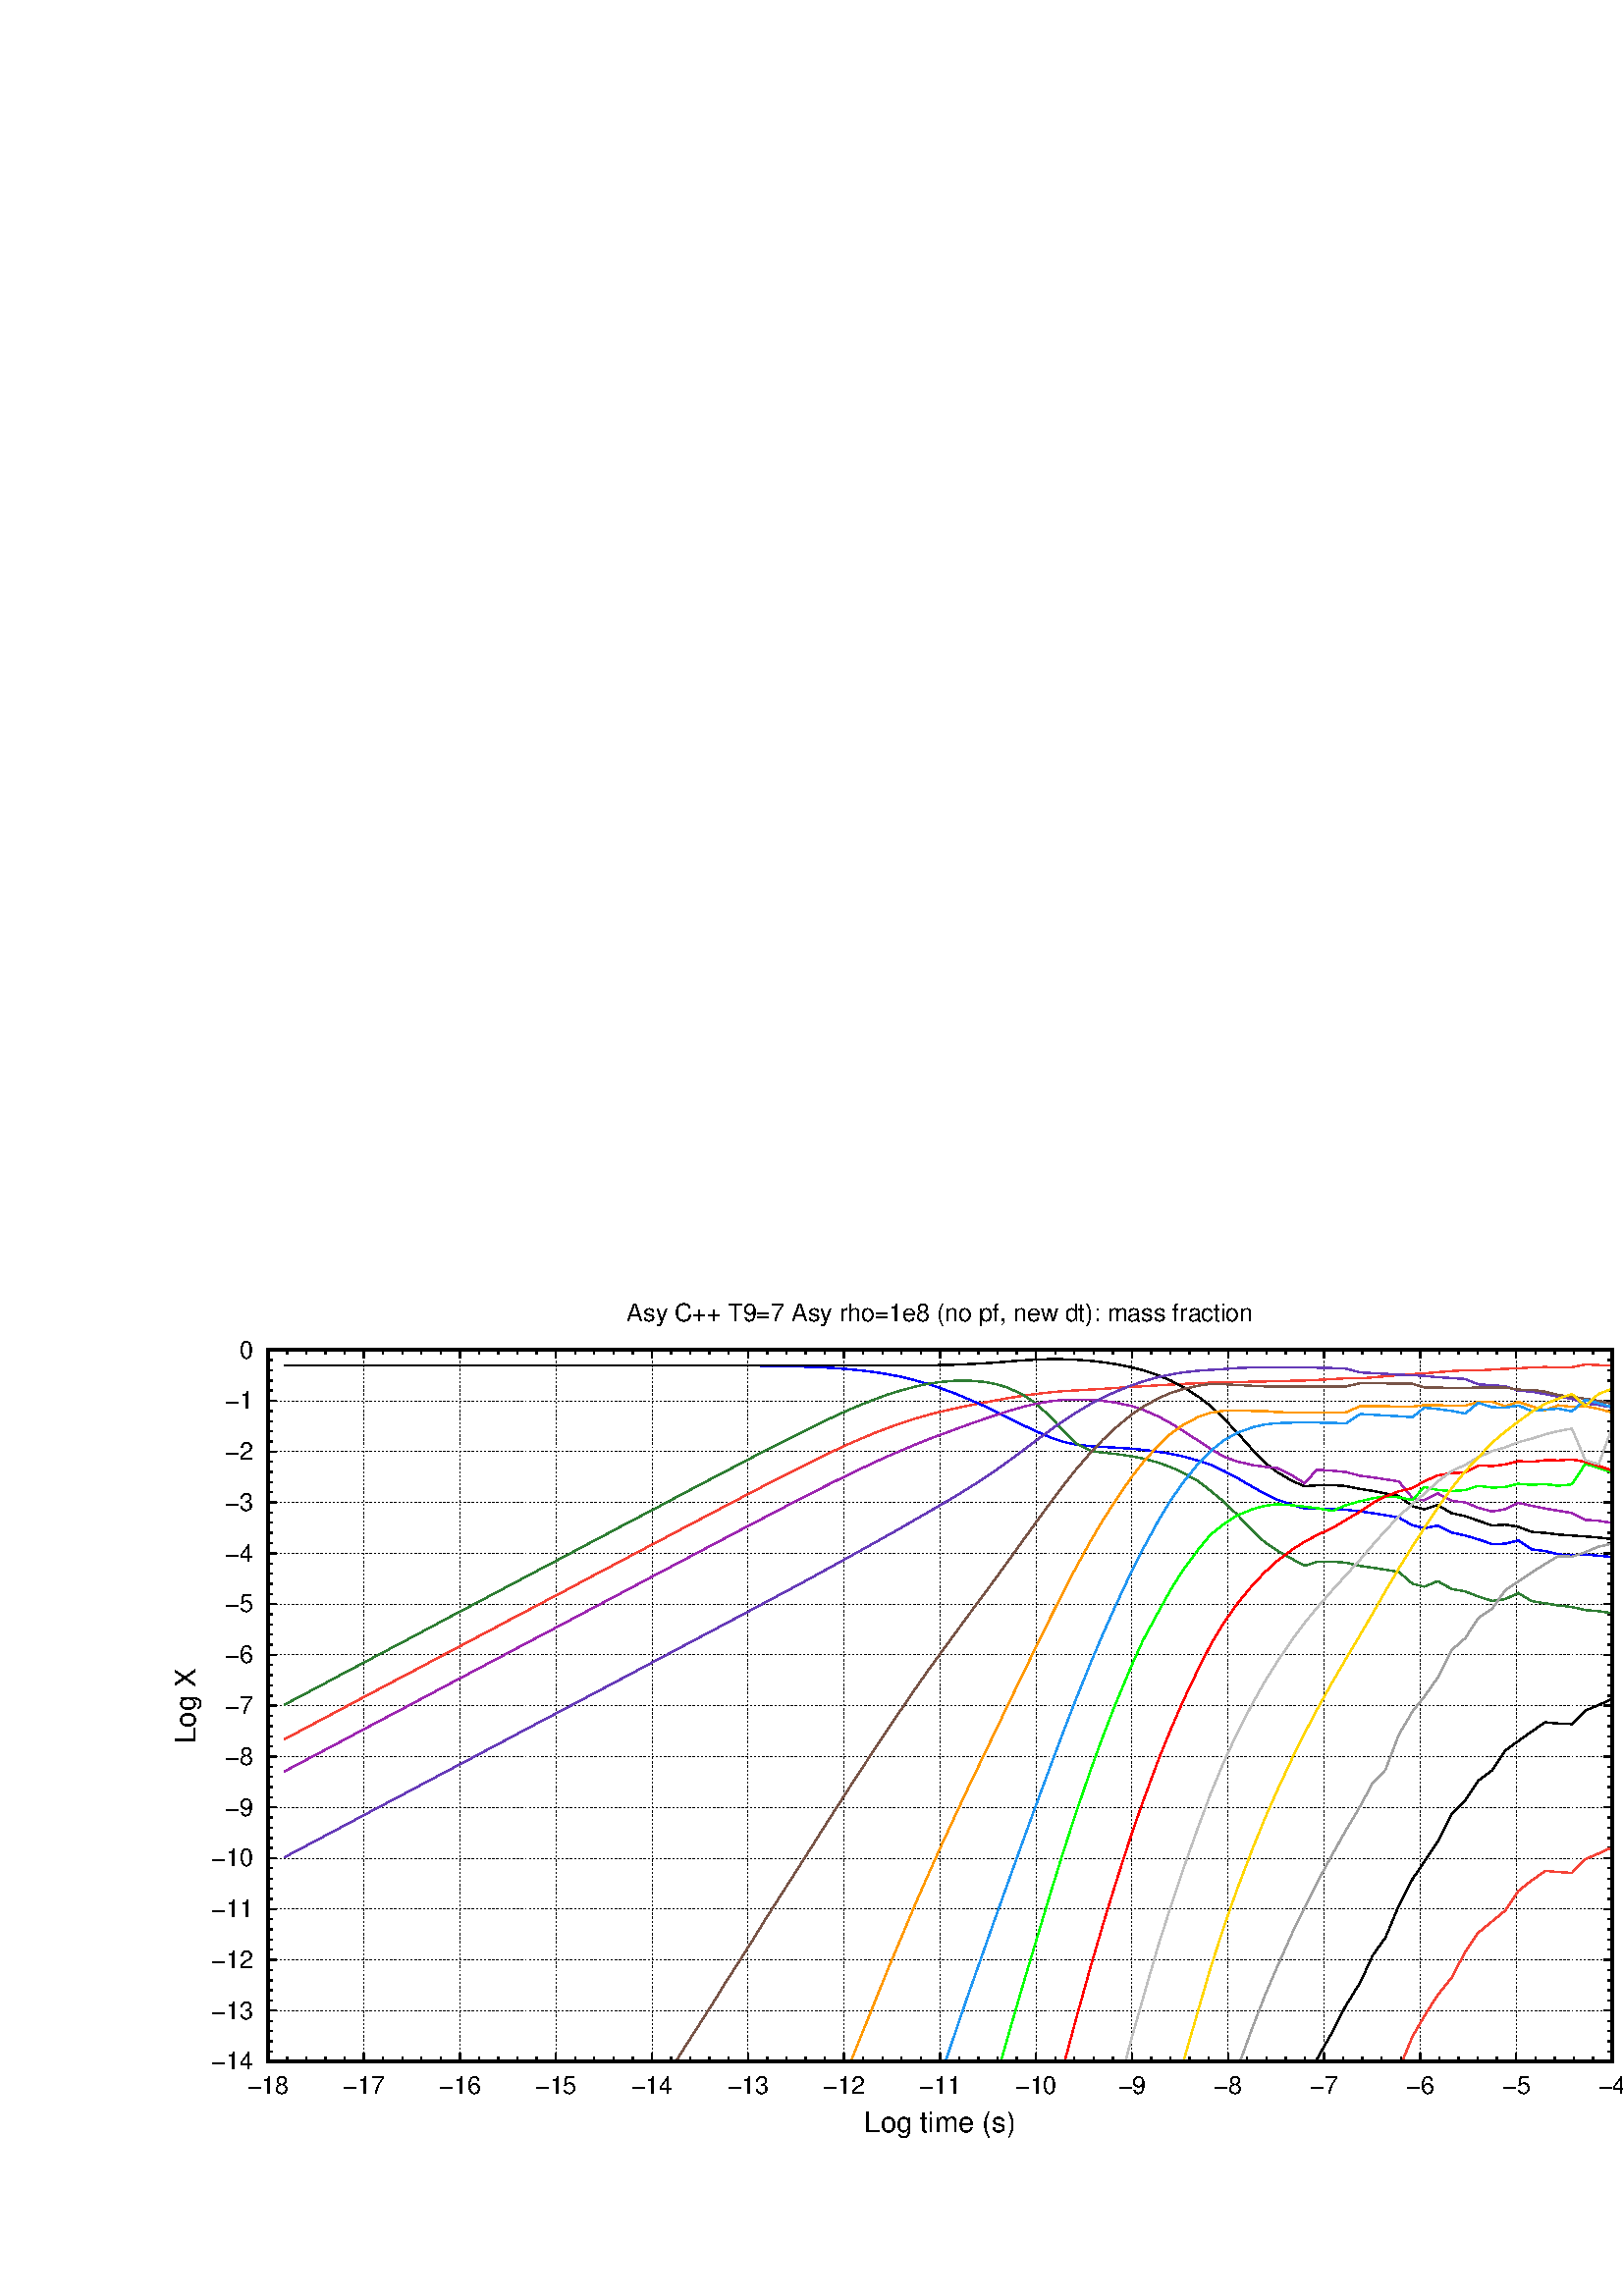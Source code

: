 %!PS-Adobe-2.0 EPSF-2.0
%%DocumentFonts: (atend)
%%BoundingBox: 50 50 662 374
%%EndComments
%%BeginProlog
/gnudict 256 dict def
gnudict begin
%
% The following true/false flags may be edited by hand if desired.
% The unit line width and grayscale image gamma correction may also be changed.
%
/Color true def
/Blacktext false def
/Solid false def
/Dashlength 1 def
/Landscape false def
/Level1 false def
/Level3 false def
/Rounded false def
/ClipToBoundingBox false def
/SuppressPDFMark false def
/TransparentPatterns false def
/gnulinewidth 10.000 def
/userlinewidth gnulinewidth def
/Gamma 1.0 def
/BackgroundColor {-1.000 -1.000 -1.000} def
%
/vshift -60 def
/dl1 {
  10.0 Dashlength userlinewidth gnulinewidth div mul mul mul
  Rounded { currentlinewidth 0.75 mul sub dup 0 le { pop 0.01 } if } if
} def
/dl2 {
  10.0 Dashlength userlinewidth gnulinewidth div mul mul mul
  Rounded { currentlinewidth 0.75 mul add } if
} def
/hpt_ 31.5 def
/vpt_ 31.5 def
/hpt hpt_ def
/vpt vpt_ def
/doclip {
  ClipToBoundingBox {
    newpath 50 50 moveto 662 50 lineto 662 374 lineto 50 374 lineto closepath
    clip
  } if
} def
%
% Gnuplot Prolog Version 5.2 (Dec 2017)
%
%/SuppressPDFMark true def
%
/M {moveto} bind def
/L {lineto} bind def
/R {rmoveto} bind def
/V {rlineto} bind def
/N {newpath moveto} bind def
/Z {closepath} bind def
/C {setrgbcolor} bind def
/f {rlineto fill} bind def
/g {setgray} bind def
/Gshow {show} def   % May be redefined later in the file to support UTF-8
/vpt2 vpt 2 mul def
/hpt2 hpt 2 mul def
/Lshow {currentpoint stroke M 0 vshift R 
	Blacktext {gsave 0 setgray textshow grestore} {textshow} ifelse} def
/Rshow {currentpoint stroke M dup stringwidth pop neg vshift R
	Blacktext {gsave 0 setgray textshow grestore} {textshow} ifelse} def
/Cshow {currentpoint stroke M dup stringwidth pop -2 div vshift R 
	Blacktext {gsave 0 setgray textshow grestore} {textshow} ifelse} def
/UP {dup vpt_ mul /vpt exch def hpt_ mul /hpt exch def
  /hpt2 hpt 2 mul def /vpt2 vpt 2 mul def} def
/DL {Color {setrgbcolor Solid {pop []} if 0 setdash}
 {pop pop pop 0 setgray Solid {pop []} if 0 setdash} ifelse} def
/BL {stroke userlinewidth 2 mul setlinewidth
	Rounded {1 setlinejoin 1 setlinecap} if} def
/AL {stroke userlinewidth 2 div setlinewidth
	Rounded {1 setlinejoin 1 setlinecap} if} def
/UL {dup gnulinewidth mul /userlinewidth exch def
	dup 1 lt {pop 1} if 10 mul /udl exch def} def
/PL {stroke userlinewidth setlinewidth
	Rounded {1 setlinejoin 1 setlinecap} if} def
3.8 setmiterlimit
% Classic Line colors (version 5.0)
/LCw {1 1 1} def
/LCb {0 0 0} def
/LCa {0 0 0} def
/LC0 {1 0 0} def
/LC1 {0 1 0} def
/LC2 {0 0 1} def
/LC3 {1 0 1} def
/LC4 {0 1 1} def
/LC5 {1 1 0} def
/LC6 {0 0 0} def
/LC7 {1 0.3 0} def
/LC8 {0.5 0.5 0.5} def
% Default dash patterns (version 5.0)
/LTB {BL [] LCb DL} def
/LTw {PL [] 1 setgray} def
/LTb {PL [] LCb DL} def
/LTa {AL [1 udl mul 2 udl mul] 0 setdash LCa setrgbcolor} def
/LT0 {PL [] LC0 DL} def
/LT1 {PL [2 dl1 3 dl2] LC1 DL} def
/LT2 {PL [1 dl1 1.5 dl2] LC2 DL} def
/LT3 {PL [6 dl1 2 dl2 1 dl1 2 dl2] LC3 DL} def
/LT4 {PL [1 dl1 2 dl2 6 dl1 2 dl2 1 dl1 2 dl2] LC4 DL} def
/LT5 {PL [4 dl1 2 dl2] LC5 DL} def
/LT6 {PL [1.5 dl1 1.5 dl2 1.5 dl1 1.5 dl2 1.5 dl1 6 dl2] LC6 DL} def
/LT7 {PL [3 dl1 3 dl2 1 dl1 3 dl2] LC7 DL} def
/LT8 {PL [2 dl1 2 dl2 2 dl1 6 dl2] LC8 DL} def
/SL {[] 0 setdash} def
/Pnt {stroke [] 0 setdash gsave 1 setlinecap M 0 0 V stroke grestore} def
/Dia {stroke [] 0 setdash 2 copy vpt add M
  hpt neg vpt neg V hpt vpt neg V
  hpt vpt V hpt neg vpt V closepath stroke
  Pnt} def
/Pls {stroke [] 0 setdash vpt sub M 0 vpt2 V
  currentpoint stroke M
  hpt neg vpt neg R hpt2 0 V stroke
 } def
/Box {stroke [] 0 setdash 2 copy exch hpt sub exch vpt add M
  0 vpt2 neg V hpt2 0 V 0 vpt2 V
  hpt2 neg 0 V closepath stroke
  Pnt} def
/Crs {stroke [] 0 setdash exch hpt sub exch vpt add M
  hpt2 vpt2 neg V currentpoint stroke M
  hpt2 neg 0 R hpt2 vpt2 V stroke} def
/TriU {stroke [] 0 setdash 2 copy vpt 1.12 mul add M
  hpt neg vpt -1.62 mul V
  hpt 2 mul 0 V
  hpt neg vpt 1.62 mul V closepath stroke
  Pnt} def
/Star {2 copy Pls Crs} def
/BoxF {stroke [] 0 setdash exch hpt sub exch vpt add M
  0 vpt2 neg V hpt2 0 V 0 vpt2 V
  hpt2 neg 0 V closepath fill} def
/TriUF {stroke [] 0 setdash vpt 1.12 mul add M
  hpt neg vpt -1.62 mul V
  hpt 2 mul 0 V
  hpt neg vpt 1.62 mul V closepath fill} def
/TriD {stroke [] 0 setdash 2 copy vpt 1.12 mul sub M
  hpt neg vpt 1.62 mul V
  hpt 2 mul 0 V
  hpt neg vpt -1.62 mul V closepath stroke
  Pnt} def
/TriDF {stroke [] 0 setdash vpt 1.12 mul sub M
  hpt neg vpt 1.62 mul V
  hpt 2 mul 0 V
  hpt neg vpt -1.62 mul V closepath fill} def
/DiaF {stroke [] 0 setdash vpt add M
  hpt neg vpt neg V hpt vpt neg V
  hpt vpt V hpt neg vpt V closepath fill} def
/Pent {stroke [] 0 setdash 2 copy gsave
  translate 0 hpt M 4 {72 rotate 0 hpt L} repeat
  closepath stroke grestore Pnt} def
/PentF {stroke [] 0 setdash gsave
  translate 0 hpt M 4 {72 rotate 0 hpt L} repeat
  closepath fill grestore} def
/Circle {stroke [] 0 setdash 2 copy
  hpt 0 360 arc stroke Pnt} def
/CircleF {stroke [] 0 setdash hpt 0 360 arc fill} def
/C0 {BL [] 0 setdash 2 copy moveto vpt 90 450 arc} bind def
/C1 {BL [] 0 setdash 2 copy moveto
	2 copy vpt 0 90 arc closepath fill
	vpt 0 360 arc closepath} bind def
/C2 {BL [] 0 setdash 2 copy moveto
	2 copy vpt 90 180 arc closepath fill
	vpt 0 360 arc closepath} bind def
/C3 {BL [] 0 setdash 2 copy moveto
	2 copy vpt 0 180 arc closepath fill
	vpt 0 360 arc closepath} bind def
/C4 {BL [] 0 setdash 2 copy moveto
	2 copy vpt 180 270 arc closepath fill
	vpt 0 360 arc closepath} bind def
/C5 {BL [] 0 setdash 2 copy moveto
	2 copy vpt 0 90 arc
	2 copy moveto
	2 copy vpt 180 270 arc closepath fill
	vpt 0 360 arc} bind def
/C6 {BL [] 0 setdash 2 copy moveto
	2 copy vpt 90 270 arc closepath fill
	vpt 0 360 arc closepath} bind def
/C7 {BL [] 0 setdash 2 copy moveto
	2 copy vpt 0 270 arc closepath fill
	vpt 0 360 arc closepath} bind def
/C8 {BL [] 0 setdash 2 copy moveto
	2 copy vpt 270 360 arc closepath fill
	vpt 0 360 arc closepath} bind def
/C9 {BL [] 0 setdash 2 copy moveto
	2 copy vpt 270 450 arc closepath fill
	vpt 0 360 arc closepath} bind def
/C10 {BL [] 0 setdash 2 copy 2 copy moveto vpt 270 360 arc closepath fill
	2 copy moveto
	2 copy vpt 90 180 arc closepath fill
	vpt 0 360 arc closepath} bind def
/C11 {BL [] 0 setdash 2 copy moveto
	2 copy vpt 0 180 arc closepath fill
	2 copy moveto
	2 copy vpt 270 360 arc closepath fill
	vpt 0 360 arc closepath} bind def
/C12 {BL [] 0 setdash 2 copy moveto
	2 copy vpt 180 360 arc closepath fill
	vpt 0 360 arc closepath} bind def
/C13 {BL [] 0 setdash 2 copy moveto
	2 copy vpt 0 90 arc closepath fill
	2 copy moveto
	2 copy vpt 180 360 arc closepath fill
	vpt 0 360 arc closepath} bind def
/C14 {BL [] 0 setdash 2 copy moveto
	2 copy vpt 90 360 arc closepath fill
	vpt 0 360 arc} bind def
/C15 {BL [] 0 setdash 2 copy vpt 0 360 arc closepath fill
	vpt 0 360 arc closepath} bind def
/Rec {newpath 4 2 roll moveto 1 index 0 rlineto 0 exch rlineto
	neg 0 rlineto closepath} bind def
/Square {dup Rec} bind def
/Bsquare {vpt sub exch vpt sub exch vpt2 Square} bind def
/S0 {BL [] 0 setdash 2 copy moveto 0 vpt rlineto BL Bsquare} bind def
/S1 {BL [] 0 setdash 2 copy vpt Square fill Bsquare} bind def
/S2 {BL [] 0 setdash 2 copy exch vpt sub exch vpt Square fill Bsquare} bind def
/S3 {BL [] 0 setdash 2 copy exch vpt sub exch vpt2 vpt Rec fill Bsquare} bind def
/S4 {BL [] 0 setdash 2 copy exch vpt sub exch vpt sub vpt Square fill Bsquare} bind def
/S5 {BL [] 0 setdash 2 copy 2 copy vpt Square fill
	exch vpt sub exch vpt sub vpt Square fill Bsquare} bind def
/S6 {BL [] 0 setdash 2 copy exch vpt sub exch vpt sub vpt vpt2 Rec fill Bsquare} bind def
/S7 {BL [] 0 setdash 2 copy exch vpt sub exch vpt sub vpt vpt2 Rec fill
	2 copy vpt Square fill Bsquare} bind def
/S8 {BL [] 0 setdash 2 copy vpt sub vpt Square fill Bsquare} bind def
/S9 {BL [] 0 setdash 2 copy vpt sub vpt vpt2 Rec fill Bsquare} bind def
/S10 {BL [] 0 setdash 2 copy vpt sub vpt Square fill 2 copy exch vpt sub exch vpt Square fill
	Bsquare} bind def
/S11 {BL [] 0 setdash 2 copy vpt sub vpt Square fill 2 copy exch vpt sub exch vpt2 vpt Rec fill
	Bsquare} bind def
/S12 {BL [] 0 setdash 2 copy exch vpt sub exch vpt sub vpt2 vpt Rec fill Bsquare} bind def
/S13 {BL [] 0 setdash 2 copy exch vpt sub exch vpt sub vpt2 vpt Rec fill
	2 copy vpt Square fill Bsquare} bind def
/S14 {BL [] 0 setdash 2 copy exch vpt sub exch vpt sub vpt2 vpt Rec fill
	2 copy exch vpt sub exch vpt Square fill Bsquare} bind def
/S15 {BL [] 0 setdash 2 copy Bsquare fill Bsquare} bind def
/D0 {gsave translate 45 rotate 0 0 S0 stroke grestore} bind def
/D1 {gsave translate 45 rotate 0 0 S1 stroke grestore} bind def
/D2 {gsave translate 45 rotate 0 0 S2 stroke grestore} bind def
/D3 {gsave translate 45 rotate 0 0 S3 stroke grestore} bind def
/D4 {gsave translate 45 rotate 0 0 S4 stroke grestore} bind def
/D5 {gsave translate 45 rotate 0 0 S5 stroke grestore} bind def
/D6 {gsave translate 45 rotate 0 0 S6 stroke grestore} bind def
/D7 {gsave translate 45 rotate 0 0 S7 stroke grestore} bind def
/D8 {gsave translate 45 rotate 0 0 S8 stroke grestore} bind def
/D9 {gsave translate 45 rotate 0 0 S9 stroke grestore} bind def
/D10 {gsave translate 45 rotate 0 0 S10 stroke grestore} bind def
/D11 {gsave translate 45 rotate 0 0 S11 stroke grestore} bind def
/D12 {gsave translate 45 rotate 0 0 S12 stroke grestore} bind def
/D13 {gsave translate 45 rotate 0 0 S13 stroke grestore} bind def
/D14 {gsave translate 45 rotate 0 0 S14 stroke grestore} bind def
/D15 {gsave translate 45 rotate 0 0 S15 stroke grestore} bind def
/DiaE {stroke [] 0 setdash vpt add M
  hpt neg vpt neg V hpt vpt neg V
  hpt vpt V hpt neg vpt V closepath stroke} def
/BoxE {stroke [] 0 setdash exch hpt sub exch vpt add M
  0 vpt2 neg V hpt2 0 V 0 vpt2 V
  hpt2 neg 0 V closepath stroke} def
/TriUE {stroke [] 0 setdash vpt 1.12 mul add M
  hpt neg vpt -1.62 mul V
  hpt 2 mul 0 V
  hpt neg vpt 1.62 mul V closepath stroke} def
/TriDE {stroke [] 0 setdash vpt 1.12 mul sub M
  hpt neg vpt 1.62 mul V
  hpt 2 mul 0 V
  hpt neg vpt -1.62 mul V closepath stroke} def
/PentE {stroke [] 0 setdash gsave
  translate 0 hpt M 4 {72 rotate 0 hpt L} repeat
  closepath stroke grestore} def
/CircE {stroke [] 0 setdash 
  hpt 0 360 arc stroke} def
/Opaque {gsave closepath 1 setgray fill grestore 0 setgray closepath} def
/DiaW {stroke [] 0 setdash vpt add M
  hpt neg vpt neg V hpt vpt neg V
  hpt vpt V hpt neg vpt V Opaque stroke} def
/BoxW {stroke [] 0 setdash exch hpt sub exch vpt add M
  0 vpt2 neg V hpt2 0 V 0 vpt2 V
  hpt2 neg 0 V Opaque stroke} def
/TriUW {stroke [] 0 setdash vpt 1.12 mul add M
  hpt neg vpt -1.62 mul V
  hpt 2 mul 0 V
  hpt neg vpt 1.62 mul V Opaque stroke} def
/TriDW {stroke [] 0 setdash vpt 1.12 mul sub M
  hpt neg vpt 1.62 mul V
  hpt 2 mul 0 V
  hpt neg vpt -1.62 mul V Opaque stroke} def
/PentW {stroke [] 0 setdash gsave
  translate 0 hpt M 4 {72 rotate 0 hpt L} repeat
  Opaque stroke grestore} def
/CircW {stroke [] 0 setdash 
  hpt 0 360 arc Opaque stroke} def
/BoxFill {gsave Rec 1 setgray fill grestore} def
/Density {
  /Fillden exch def
  currentrgbcolor
  /ColB exch def /ColG exch def /ColR exch def
  /ColR ColR Fillden mul Fillden sub 1 add def
  /ColG ColG Fillden mul Fillden sub 1 add def
  /ColB ColB Fillden mul Fillden sub 1 add def
  ColR ColG ColB setrgbcolor} def
/BoxColFill {gsave Rec PolyFill} def
/PolyFill {gsave Density fill grestore grestore} def
/h {rlineto rlineto rlineto closepath gsave fill grestore stroke} bind def
%
% PostScript Level 1 Pattern Fill routine for rectangles
% Usage: x y w h s a XX PatternFill
%	x,y = lower left corner of box to be filled
%	w,h = width and height of box
%	  a = angle in degrees between lines and x-axis
%	 XX = 0/1 for no/yes cross-hatch
%
/PatternFill {gsave /PFa [ 9 2 roll ] def
  PFa 0 get PFa 2 get 2 div add PFa 1 get PFa 3 get 2 div add translate
  PFa 2 get -2 div PFa 3 get -2 div PFa 2 get PFa 3 get Rec
  TransparentPatterns {} {gsave 1 setgray fill grestore} ifelse
  clip
  currentlinewidth 0.5 mul setlinewidth
  /PFs PFa 2 get dup mul PFa 3 get dup mul add sqrt def
  0 0 M PFa 5 get rotate PFs -2 div dup translate
  0 1 PFs PFa 4 get div 1 add floor cvi
	{PFa 4 get mul 0 M 0 PFs V} for
  0 PFa 6 get ne {
	0 1 PFs PFa 4 get div 1 add floor cvi
	{PFa 4 get mul 0 2 1 roll M PFs 0 V} for
 } if
  stroke grestore} def
%
/languagelevel where
 {pop languagelevel} {1} ifelse
dup 2 lt
	{/InterpretLevel1 true def
	 /InterpretLevel3 false def}
	{/InterpretLevel1 Level1 def
	 2 gt
	    {/InterpretLevel3 Level3 def}
	    {/InterpretLevel3 false def}
	 ifelse }
 ifelse
%
% PostScript level 2 pattern fill definitions
%
/Level2PatternFill {
/Tile8x8 {/PaintType 2 /PatternType 1 /TilingType 1 /BBox [0 0 8 8] /XStep 8 /YStep 8}
	bind def
/KeepColor {currentrgbcolor [/Pattern /DeviceRGB] setcolorspace} bind def
<< Tile8x8
 /PaintProc {0.5 setlinewidth pop 0 0 M 8 8 L 0 8 M 8 0 L stroke} 
>> matrix makepattern
/Pat1 exch def
<< Tile8x8
 /PaintProc {0.5 setlinewidth pop 0 0 M 8 8 L 0 8 M 8 0 L stroke
	0 4 M 4 8 L 8 4 L 4 0 L 0 4 L stroke}
>> matrix makepattern
/Pat2 exch def
<< Tile8x8
 /PaintProc {0.5 setlinewidth pop 0 0 M 0 8 L
	8 8 L 8 0 L 0 0 L fill}
>> matrix makepattern
/Pat3 exch def
<< Tile8x8
 /PaintProc {0.5 setlinewidth pop -4 8 M 8 -4 L
	0 12 M 12 0 L stroke}
>> matrix makepattern
/Pat4 exch def
<< Tile8x8
 /PaintProc {0.5 setlinewidth pop -4 0 M 8 12 L
	0 -4 M 12 8 L stroke}
>> matrix makepattern
/Pat5 exch def
<< Tile8x8
 /PaintProc {0.5 setlinewidth pop -2 8 M 4 -4 L
	0 12 M 8 -4 L 4 12 M 10 0 L stroke}
>> matrix makepattern
/Pat6 exch def
<< Tile8x8
 /PaintProc {0.5 setlinewidth pop -2 0 M 4 12 L
	0 -4 M 8 12 L 4 -4 M 10 8 L stroke}
>> matrix makepattern
/Pat7 exch def
<< Tile8x8
 /PaintProc {0.5 setlinewidth pop 8 -2 M -4 4 L
	12 0 M -4 8 L 12 4 M 0 10 L stroke}
>> matrix makepattern
/Pat8 exch def
<< Tile8x8
 /PaintProc {0.5 setlinewidth pop 0 -2 M 12 4 L
	-4 0 M 12 8 L -4 4 M 8 10 L stroke}
>> matrix makepattern
/Pat9 exch def
/Pattern1 {PatternBgnd KeepColor Pat1 setpattern} bind def
/Pattern2 {PatternBgnd KeepColor Pat2 setpattern} bind def
/Pattern3 {PatternBgnd KeepColor Pat3 setpattern} bind def
/Pattern4 {PatternBgnd KeepColor Landscape {Pat5} {Pat4} ifelse setpattern} bind def
/Pattern5 {PatternBgnd KeepColor Landscape {Pat4} {Pat5} ifelse setpattern} bind def
/Pattern6 {PatternBgnd KeepColor Landscape {Pat9} {Pat6} ifelse setpattern} bind def
/Pattern7 {PatternBgnd KeepColor Landscape {Pat8} {Pat7} ifelse setpattern} bind def
} def
%
%
%End of PostScript Level 2 code
%
/PatternBgnd {
  TransparentPatterns {} {gsave 1 setgray fill grestore} ifelse
} def
%
% Substitute for Level 2 pattern fill codes with
% grayscale if Level 2 support is not selected.
%
/Level1PatternFill {
/Pattern1 {0.250 Density} bind def
/Pattern2 {0.500 Density} bind def
/Pattern3 {0.750 Density} bind def
/Pattern4 {0.125 Density} bind def
/Pattern5 {0.375 Density} bind def
/Pattern6 {0.625 Density} bind def
/Pattern7 {0.875 Density} bind def
} def
%
% Now test for support of Level 2 code
%
Level1 {Level1PatternFill} {Level2PatternFill} ifelse
%
/Symbol-Oblique /Symbol findfont [1 0 .167 1 0 0] makefont
dup length dict begin {1 index /FID eq {pop pop} {def} ifelse} forall
currentdict end definefont pop
%
%
% Base ISO8859-1 character encoding plus support macros for UTF-8 encoding
% via the glyphshow operator
%
/reencodeISO {
dup dup findfont dup length dict begin
{ 1 index /FID ne { def }{ pop pop } ifelse } forall
currentdict /CharStrings known {
	CharStrings /Idieresis known {
		/Encoding ISOLatin1Encoding def } if
} if
currentdict end definefont
} def
/ISOLatin1Encoding [
/.notdef/.notdef/.notdef/.notdef/.notdef/.notdef/.notdef/.notdef
/.notdef/.notdef/.notdef/.notdef/.notdef/.notdef/.notdef/.notdef
/.notdef/.notdef/.notdef/.notdef/.notdef/.notdef/.notdef/.notdef
/.notdef/.notdef/.notdef/.notdef/.notdef/.notdef/.notdef/.notdef
/space/exclam/quotedbl/numbersign/dollar/percent/ampersand/quoteright
/parenleft/parenright/asterisk/plus/comma/minus/period/slash
/zero/one/two/three/four/five/six/seven/eight/nine/colon/semicolon
/less/equal/greater/question/at/A/B/C/D/E/F/G/H/I/J/K/L/M/N
/O/P/Q/R/S/T/U/V/W/X/Y/Z/bracketleft/backslash/bracketright
/asciicircum/underscore/quoteleft/a/b/c/d/e/f/g/h/i/j/k/l/m
/n/o/p/q/r/s/t/u/v/w/x/y/z/braceleft/bar/braceright/asciitilde
/.notdef/.notdef/.notdef/.notdef/.notdef/.notdef/.notdef/.notdef
/.notdef/.notdef/.notdef/.notdef/.notdef/.notdef/.notdef/.notdef
/.notdef/dotlessi/grave/acute/circumflex/tilde/macron/breve
/dotaccent/dieresis/.notdef/ring/cedilla/.notdef/hungarumlaut
/ogonek/caron/space/exclamdown/cent/sterling/currency/yen/brokenbar
/section/dieresis/copyright/ordfeminine/guillemotleft/logicalnot
/hyphen/registered/macron/degree/plusminus/twosuperior/threesuperior
/acute/mu/paragraph/periodcentered/cedilla/onesuperior/ordmasculine
/guillemotright/onequarter/onehalf/threequarters/questiondown
/Agrave/Aacute/Acircumflex/Atilde/Adieresis/Aring/AE/Ccedilla
/Egrave/Eacute/Ecircumflex/Edieresis/Igrave/Iacute/Icircumflex
/Idieresis/Eth/Ntilde/Ograve/Oacute/Ocircumflex/Otilde/Odieresis
/multiply/Oslash/Ugrave/Uacute/Ucircumflex/Udieresis/Yacute
/Thorn/germandbls/agrave/aacute/acircumflex/atilde/adieresis
/aring/ae/ccedilla/egrave/eacute/ecircumflex/edieresis/igrave
/iacute/icircumflex/idieresis/eth/ntilde/ograve/oacute/ocircumflex
/otilde/odieresis/divide/oslash/ugrave/uacute/ucircumflex/udieresis
/yacute/thorn/ydieresis
] def

/Gshow { dup type /stringtype eq { show } { glyphshow } ifelse } def

/Gsall { {Gshow} forall } def
/Gwidth {
	dup currentpoint pop exch
	gsave 6 array currentmatrix nulldevice setmatrix Gsall currentpoint pop grestore sub
	} def
/GLshow {currentpoint stroke M 0 vshift R 
	Blacktext {gsave 0 setgray Gsall grestore} {Gsall} ifelse} def
/GRshow {currentpoint stroke M dup Gwidth vshift R
	Blacktext {gsave 0 setgray Gsall grestore} {Gsall} ifelse} def
/GCshow {currentpoint stroke M dup Gwidth 2 div vshift R 
	Blacktext {gsave 0 setgray Gsall grestore} {Gsall} ifelse} def
/Metrics {ExtendTextBox Gswidth} def
/Lwidth {currentpoint stroke M 0 vshift R Metrics} def
/Rwidth {currentpoint stroke M dup stringwidth pop neg vshift R Metrics} def
/Cwidth {currentpoint stroke M dup stringwidth pop -2 div vshift R Metrics} def
/GLwidth {currentpoint stroke M 0 vshift R {ExtendTextBox} forall} def
/GRwidth {currentpoint stroke M dup Gwidth vshift R {ExtendTextBox} forall} def
/GCwidth {currentpoint stroke M dup Gwidth 2 div vshift R {ExtendTextBox} forall} def
/GLwidth2 {0 Gwidth AddGlyphWidth} def
/GRwidth2 {Gwidth -1 mul 0 AddGlyphWidth} def
/GCwidth2 {Gwidth 2 div dup -1 mul AddGlyphWidth} def
/AddGlyphWidth { dup TBx2 gt {userdict /TBx2 3 -1 roll put} {pop} ifelse
                 dup TBx1 lt {userdict /TBx1 3 -1 roll put} {pop} ifelse } def
/MFshow {
   { dup 5 get 3 ge
     { 5 get 3 eq {gsave} {grestore} ifelse }
     {dup dup 0 get findfont exch 1 get scalefont setfont
     [ currentpoint ] exch dup 2 get 0 exch R dup 5 get 2 ne {dup dup 6
     get exch 4 get {textshow} {Metrics pop 0 R} ifelse }if dup 5 get 0 eq
     {dup 3 get {2 get neg 0 exch R pop} {pop aload pop M} ifelse} {dup 5
     get 1 eq {dup 2 get exch dup 3 get exch 6 get Gswidth pop -2 div
     dup 0 R} {dup 6 get Gswidth pop -2 div 0 R 6 get
     textshow 2 index {aload pop M neg 3 -1 roll neg R pop pop} {pop pop pop
     pop aload pop M} ifelse }ifelse }ifelse }
     ifelse }
   forall} def
/Gswidth {dup type /stringtype eq {stringwidth} {pop (n) stringwidth} ifelse} def
/MFwidth {0 exch { dup 5 get 3 ge { 5 get 3 eq { 0 } { pop } ifelse }
 {dup 3 get{dup dup 0 get findfont exch 1 get scalefont setfont
     6 get Gswidth pop add} {pop} ifelse} ifelse} forall} def
/MLshow { currentpoint stroke M
  0 exch R
  Blacktext {gsave 0 setgray MFshow grestore} {MFshow} ifelse } bind def
/MRshow { currentpoint stroke M
  exch dup MFwidth neg 3 -1 roll R
  Blacktext {gsave 0 setgray MFshow grestore} {MFshow} ifelse } bind def
/MCshow { currentpoint stroke M
  exch dup MFwidth -2 div 3 -1 roll R
  Blacktext {gsave 0 setgray MFshow grestore} {MFshow} ifelse } bind def
/XYsave    { [( ) 1 2 true false 3 ()] } bind def
/XYrestore { [( ) 1 2 true false 4 ()] } bind def
/Arial reencodeISO def
Level1 SuppressPDFMark or 
{} {
/SDict 10 dict def
systemdict /pdfmark known not {
  userdict /pdfmark systemdict /cleartomark get put
} if
SDict begin [
  /Title (gnuplot_X.eps)
  /Subject (gnuplot plot)
  /Creator (gnuplot 5.2 patchlevel 8)
%  /Producer (gnuplot)
%  /Keywords ()
  /CreationDate (Fri May 27 10:48:47 2022)
  /DOCINFO pdfmark
end
} ifelse
%
% Support for boxed text - Ethan A Merritt Sep 2016
%
/InitTextBox { userdict /TBy2 3 -1 roll put userdict /TBx2 3 -1 roll put
           userdict /TBy1 3 -1 roll put userdict /TBx1 3 -1 roll put
	   /Boxing true def } def
/ExtendTextBox { dup type /stringtype eq
    { Boxing { gsave dup false charpath pathbbox
      dup TBy2 gt {userdict /TBy2 3 -1 roll put} {pop} ifelse
      dup TBx2 gt {userdict /TBx2 3 -1 roll put} {pop} ifelse
      dup TBy1 lt {userdict /TBy1 3 -1 roll put} {pop} ifelse
      dup TBx1 lt {userdict /TBx1 3 -1 roll put} {pop} ifelse
      grestore } if }
    {} ifelse} def
/PopTextBox { newpath TBx1 TBxmargin sub TBy1 TBymargin sub M
               TBx1 TBxmargin sub TBy2 TBymargin add L
	       TBx2 TBxmargin add TBy2 TBymargin add L
	       TBx2 TBxmargin add TBy1 TBymargin sub L closepath } def
/DrawTextBox { PopTextBox stroke /Boxing false def} def
/FillTextBox { gsave PopTextBox fill grestore /Boxing false def} def
0 0 0 0 InitTextBox
/TBxmargin 20 def
/TBymargin 20 def
/Boxing false def
/textshow { ExtendTextBox Gshow } def
%
end
%%EndProlog
%%Page: 1 1
gnudict begin
gsave
doclip
50 50 translate
0.050 0.050 scale
0 setgray
newpath
(Arial) findfont 180 scalefont setfont
BackgroundColor 0 lt 3 1 roll 0 lt exch 0 lt or or not {BackgroundColor C 1.000 0 0 12240.00 6480.00 BoxColFill} if
1.000 UL
LTb
LCb setrgbcolor
0.500 UL
LTa
LCa setrgbcolor
964 720 M
9858 0 V
stroke
1.000 UL
LTb
LCb setrgbcolor
964 720 M
63 0 V
9795 0 R
-63 0 V
stroke
0.00 0.00 0.00 C
856 720 M
[ [(Arial) 180.0 0.0 true true 0 (-14)]
] -60.0 MRshow
/Arial findfont 180 scalefont setfont
/vshift -60 def
1.000 UL
LTb
LCb setrgbcolor
964 795 M
31 0 V
9827 0 R
-31 0 V
964 869 M
31 0 V
9827 0 R
-31 0 V
964 944 M
31 0 V
9827 0 R
-31 0 V
964 1018 M
31 0 V
9827 0 R
-31 0 V
stroke
0.500 UL
LTa
LCa setrgbcolor
964 1093 M
9858 0 V
stroke
1.000 UL
LTb
LCb setrgbcolor
964 1093 M
63 0 V
9795 0 R
-63 0 V
stroke
0.00 0.00 0.00 C
856 1093 M
[ [(Arial) 180.0 0.0 true true 0 (-13)]
] -60.0 MRshow
/Arial findfont 180 scalefont setfont
1.000 UL
LTb
LCb setrgbcolor
964 1167 M
31 0 V
9827 0 R
-31 0 V
964 1242 M
31 0 V
9827 0 R
-31 0 V
964 1316 M
31 0 V
9827 0 R
-31 0 V
964 1391 M
31 0 V
9827 0 R
-31 0 V
stroke
0.500 UL
LTa
LCa setrgbcolor
964 1466 M
9858 0 V
stroke
1.000 UL
LTb
LCb setrgbcolor
964 1466 M
63 0 V
9795 0 R
-63 0 V
stroke
0.00 0.00 0.00 C
856 1466 M
[ [(Arial) 180.0 0.0 true true 0 (-12)]
] -60.0 MRshow
/Arial findfont 180 scalefont setfont
1.000 UL
LTb
LCb setrgbcolor
964 1540 M
31 0 V
9827 0 R
-31 0 V
964 1615 M
31 0 V
9827 0 R
-31 0 V
964 1689 M
31 0 V
9827 0 R
-31 0 V
964 1764 M
31 0 V
9827 0 R
-31 0 V
stroke
0.500 UL
LTa
LCa setrgbcolor
964 1838 M
9858 0 V
stroke
1.000 UL
LTb
LCb setrgbcolor
964 1838 M
63 0 V
9795 0 R
-63 0 V
stroke
0.00 0.00 0.00 C
856 1838 M
[ [(Arial) 180.0 0.0 true true 0 (-11)]
] -60.0 MRshow
/Arial findfont 180 scalefont setfont
1.000 UL
LTb
LCb setrgbcolor
964 1913 M
31 0 V
9827 0 R
-31 0 V
964 1987 M
31 0 V
9827 0 R
-31 0 V
964 2062 M
31 0 V
9827 0 R
-31 0 V
964 2137 M
31 0 V
9827 0 R
-31 0 V
stroke
0.500 UL
LTa
LCa setrgbcolor
964 2211 M
9858 0 V
stroke
1.000 UL
LTb
LCb setrgbcolor
964 2211 M
63 0 V
9795 0 R
-63 0 V
stroke
0.00 0.00 0.00 C
856 2211 M
[ [(Arial) 180.0 0.0 true true 0 (-10)]
] -60.0 MRshow
/Arial findfont 180 scalefont setfont
1.000 UL
LTb
LCb setrgbcolor
964 2286 M
31 0 V
9827 0 R
-31 0 V
964 2360 M
31 0 V
9827 0 R
-31 0 V
964 2435 M
31 0 V
9827 0 R
-31 0 V
964 2509 M
31 0 V
9827 0 R
-31 0 V
stroke
0.500 UL
LTa
LCa setrgbcolor
964 2584 M
9858 0 V
stroke
1.000 UL
LTb
LCb setrgbcolor
964 2584 M
63 0 V
9795 0 R
-63 0 V
stroke
0.00 0.00 0.00 C
856 2584 M
[ [(Arial) 180.0 0.0 true true 0 (-9)]
] -60.0 MRshow
/Arial findfont 180 scalefont setfont
1.000 UL
LTb
LCb setrgbcolor
964 2658 M
31 0 V
9827 0 R
-31 0 V
964 2733 M
31 0 V
9827 0 R
-31 0 V
964 2808 M
31 0 V
9827 0 R
-31 0 V
964 2882 M
31 0 V
9827 0 R
-31 0 V
stroke
0.500 UL
LTa
LCa setrgbcolor
964 2957 M
9858 0 V
stroke
1.000 UL
LTb
LCb setrgbcolor
964 2957 M
63 0 V
9795 0 R
-63 0 V
stroke
0.00 0.00 0.00 C
856 2957 M
[ [(Arial) 180.0 0.0 true true 0 (-8)]
] -60.0 MRshow
/Arial findfont 180 scalefont setfont
1.000 UL
LTb
LCb setrgbcolor
964 3031 M
31 0 V
9827 0 R
-31 0 V
964 3106 M
31 0 V
9827 0 R
-31 0 V
964 3180 M
31 0 V
9827 0 R
-31 0 V
964 3255 M
31 0 V
9827 0 R
-31 0 V
stroke
0.500 UL
LTa
LCa setrgbcolor
964 3330 M
9858 0 V
stroke
1.000 UL
LTb
LCb setrgbcolor
964 3330 M
63 0 V
9795 0 R
-63 0 V
stroke
0.00 0.00 0.00 C
856 3330 M
[ [(Arial) 180.0 0.0 true true 0 (-7)]
] -60.0 MRshow
/Arial findfont 180 scalefont setfont
1.000 UL
LTb
LCb setrgbcolor
964 3404 M
31 0 V
9827 0 R
-31 0 V
964 3479 M
31 0 V
9827 0 R
-31 0 V
964 3553 M
31 0 V
9827 0 R
-31 0 V
964 3628 M
31 0 V
9827 0 R
-31 0 V
stroke
0.500 UL
LTa
LCa setrgbcolor
964 3702 M
9858 0 V
stroke
1.000 UL
LTb
LCb setrgbcolor
964 3702 M
63 0 V
9795 0 R
-63 0 V
stroke
0.00 0.00 0.00 C
856 3702 M
[ [(Arial) 180.0 0.0 true true 0 (-6)]
] -60.0 MRshow
/Arial findfont 180 scalefont setfont
1.000 UL
LTb
LCb setrgbcolor
964 3777 M
31 0 V
9827 0 R
-31 0 V
964 3851 M
31 0 V
9827 0 R
-31 0 V
964 3926 M
31 0 V
9827 0 R
-31 0 V
964 4001 M
31 0 V
9827 0 R
-31 0 V
stroke
0.500 UL
LTa
LCa setrgbcolor
964 4075 M
9858 0 V
stroke
1.000 UL
LTb
LCb setrgbcolor
964 4075 M
63 0 V
9795 0 R
-63 0 V
stroke
0.00 0.00 0.00 C
856 4075 M
[ [(Arial) 180.0 0.0 true true 0 (-5)]
] -60.0 MRshow
/Arial findfont 180 scalefont setfont
1.000 UL
LTb
LCb setrgbcolor
964 4150 M
31 0 V
9827 0 R
-31 0 V
964 4224 M
31 0 V
9827 0 R
-31 0 V
964 4299 M
31 0 V
9827 0 R
-31 0 V
964 4373 M
31 0 V
9827 0 R
-31 0 V
stroke
0.500 UL
LTa
LCa setrgbcolor
964 4448 M
9858 0 V
stroke
1.000 UL
LTb
LCb setrgbcolor
964 4448 M
63 0 V
9795 0 R
-63 0 V
stroke
0.00 0.00 0.00 C
856 4448 M
[ [(Arial) 180.0 0.0 true true 0 (-4)]
] -60.0 MRshow
/Arial findfont 180 scalefont setfont
1.000 UL
LTb
LCb setrgbcolor
964 4522 M
31 0 V
9827 0 R
-31 0 V
964 4597 M
31 0 V
9827 0 R
-31 0 V
964 4672 M
31 0 V
9827 0 R
-31 0 V
964 4746 M
31 0 V
9827 0 R
-31 0 V
stroke
0.500 UL
LTa
LCa setrgbcolor
964 4821 M
9858 0 V
stroke
1.000 UL
LTb
LCb setrgbcolor
964 4821 M
63 0 V
9795 0 R
-63 0 V
stroke
0.00 0.00 0.00 C
856 4821 M
[ [(Arial) 180.0 0.0 true true 0 (-3)]
] -60.0 MRshow
/Arial findfont 180 scalefont setfont
1.000 UL
LTb
LCb setrgbcolor
964 4895 M
31 0 V
9827 0 R
-31 0 V
964 4970 M
31 0 V
9827 0 R
-31 0 V
964 5044 M
31 0 V
9827 0 R
-31 0 V
964 5119 M
31 0 V
9827 0 R
-31 0 V
stroke
0.500 UL
LTa
LCa setrgbcolor
964 5193 M
9858 0 V
stroke
1.000 UL
LTb
LCb setrgbcolor
964 5193 M
63 0 V
9795 0 R
-63 0 V
stroke
0.00 0.00 0.00 C
856 5193 M
[ [(Arial) 180.0 0.0 true true 0 (-2)]
] -60.0 MRshow
/Arial findfont 180 scalefont setfont
1.000 UL
LTb
LCb setrgbcolor
964 5268 M
31 0 V
9827 0 R
-31 0 V
964 5343 M
31 0 V
9827 0 R
-31 0 V
964 5417 M
31 0 V
9827 0 R
-31 0 V
964 5492 M
31 0 V
9827 0 R
-31 0 V
stroke
0.500 UL
LTa
LCa setrgbcolor
964 5566 M
9858 0 V
stroke
1.000 UL
LTb
LCb setrgbcolor
964 5566 M
63 0 V
9795 0 R
-63 0 V
stroke
0.00 0.00 0.00 C
856 5566 M
[ [(Arial) 180.0 0.0 true true 0 (-1)]
] -60.0 MRshow
/Arial findfont 180 scalefont setfont
1.000 UL
LTb
LCb setrgbcolor
964 5641 M
31 0 V
9827 0 R
-31 0 V
964 5715 M
31 0 V
9827 0 R
-31 0 V
964 5790 M
31 0 V
9827 0 R
-31 0 V
964 5864 M
31 0 V
9827 0 R
-31 0 V
stroke
0.500 UL
LTa
LCa setrgbcolor
964 5939 M
9858 0 V
stroke
1.000 UL
LTb
LCb setrgbcolor
964 5939 M
63 0 V
9795 0 R
-63 0 V
stroke
0.00 0.00 0.00 C
856 5939 M
[ [(Arial) 180.0 0.0 true true 0 ( 0)]
] -60.0 MRshow
/Arial findfont 180 scalefont setfont
1.000 UL
LTb
LCb setrgbcolor
0.500 UL
LTa
LCa setrgbcolor
964 720 M
0 5219 V
stroke
1.000 UL
LTb
LCb setrgbcolor
964 720 M
0 63 V
0 5156 R
0 -63 V
stroke
0.00 0.00 0.00 C
964 540 M
[ [(Arial) 180.0 0.0 true true 0 (-18)]
] -60.0 MCshow
/Arial findfont 180 scalefont setfont
1.000 UL
LTb
LCb setrgbcolor
1105 720 M
0 31 V
0 5188 R
0 -31 V
1246 720 M
0 31 V
0 5188 R
0 -31 V
1386 720 M
0 31 V
0 5188 R
0 -31 V
1527 720 M
0 31 V
0 5188 R
0 -31 V
stroke
0.500 UL
LTa
LCa setrgbcolor
1668 720 M
0 5219 V
stroke
1.000 UL
LTb
LCb setrgbcolor
1668 720 M
0 63 V
0 5156 R
0 -63 V
stroke
0.00 0.00 0.00 C
1668 540 M
[ [(Arial) 180.0 0.0 true true 0 (-17)]
] -60.0 MCshow
/Arial findfont 180 scalefont setfont
1.000 UL
LTb
LCb setrgbcolor
1809 720 M
0 31 V
0 5188 R
0 -31 V
1950 720 M
0 31 V
0 5188 R
0 -31 V
2091 720 M
0 31 V
0 5188 R
0 -31 V
2231 720 M
0 31 V
0 5188 R
0 -31 V
stroke
0.500 UL
LTa
LCa setrgbcolor
2372 720 M
0 5219 V
stroke
1.000 UL
LTb
LCb setrgbcolor
2372 720 M
0 63 V
0 5156 R
0 -63 V
stroke
0.00 0.00 0.00 C
2372 540 M
[ [(Arial) 180.0 0.0 true true 0 (-16)]
] -60.0 MCshow
/Arial findfont 180 scalefont setfont
1.000 UL
LTb
LCb setrgbcolor
2513 720 M
0 31 V
0 5188 R
0 -31 V
2654 720 M
0 31 V
0 5188 R
0 -31 V
2795 720 M
0 31 V
0 5188 R
0 -31 V
2936 720 M
0 31 V
0 5188 R
0 -31 V
stroke
0.500 UL
LTa
LCa setrgbcolor
3076 720 M
0 5219 V
stroke
1.000 UL
LTb
LCb setrgbcolor
3076 720 M
0 63 V
0 5156 R
0 -63 V
stroke
0.00 0.00 0.00 C
3076 540 M
[ [(Arial) 180.0 0.0 true true 0 (-15)]
] -60.0 MCshow
/Arial findfont 180 scalefont setfont
1.000 UL
LTb
LCb setrgbcolor
3217 720 M
0 31 V
0 5188 R
0 -31 V
3358 720 M
0 31 V
0 5188 R
0 -31 V
3499 720 M
0 31 V
0 5188 R
0 -31 V
3640 720 M
0 31 V
0 5188 R
0 -31 V
stroke
0.500 UL
LTa
LCa setrgbcolor
3781 720 M
0 5219 V
stroke
1.000 UL
LTb
LCb setrgbcolor
3781 720 M
0 63 V
0 5156 R
0 -63 V
stroke
0.00 0.00 0.00 C
3781 540 M
[ [(Arial) 180.0 0.0 true true 0 (-14)]
] -60.0 MCshow
/Arial findfont 180 scalefont setfont
1.000 UL
LTb
LCb setrgbcolor
3921 720 M
0 31 V
0 5188 R
0 -31 V
4062 720 M
0 31 V
0 5188 R
0 -31 V
4203 720 M
0 31 V
0 5188 R
0 -31 V
4344 720 M
0 31 V
0 5188 R
0 -31 V
stroke
0.500 UL
LTa
LCa setrgbcolor
4485 720 M
0 5219 V
stroke
1.000 UL
LTb
LCb setrgbcolor
4485 720 M
0 63 V
0 5156 R
0 -63 V
stroke
0.00 0.00 0.00 C
4485 540 M
[ [(Arial) 180.0 0.0 true true 0 (-13)]
] -60.0 MCshow
/Arial findfont 180 scalefont setfont
1.000 UL
LTb
LCb setrgbcolor
4626 720 M
0 31 V
0 5188 R
0 -31 V
4766 720 M
0 31 V
0 5188 R
0 -31 V
4907 720 M
0 31 V
0 5188 R
0 -31 V
5048 720 M
0 31 V
0 5188 R
0 -31 V
stroke
0.500 UL
LTa
LCa setrgbcolor
5189 720 M
0 5219 V
stroke
1.000 UL
LTb
LCb setrgbcolor
5189 720 M
0 63 V
0 5156 R
0 -63 V
stroke
0.00 0.00 0.00 C
5189 540 M
[ [(Arial) 180.0 0.0 true true 0 (-12)]
] -60.0 MCshow
/Arial findfont 180 scalefont setfont
1.000 UL
LTb
LCb setrgbcolor
5330 720 M
0 31 V
0 5188 R
0 -31 V
5471 720 M
0 31 V
0 5188 R
0 -31 V
5611 720 M
0 31 V
0 5188 R
0 -31 V
5752 720 M
0 31 V
0 5188 R
0 -31 V
stroke
0.500 UL
LTa
LCa setrgbcolor
5893 720 M
0 5219 V
stroke
1.000 UL
LTb
LCb setrgbcolor
5893 720 M
0 63 V
0 5156 R
0 -63 V
stroke
0.00 0.00 0.00 C
5893 540 M
[ [(Arial) 180.0 0.0 true true 0 (-11)]
] -60.0 MCshow
/Arial findfont 180 scalefont setfont
1.000 UL
LTb
LCb setrgbcolor
6034 720 M
0 31 V
0 5188 R
0 -31 V
6175 720 M
0 31 V
0 5188 R
0 -31 V
6315 720 M
0 31 V
0 5188 R
0 -31 V
6456 720 M
0 31 V
0 5188 R
0 -31 V
stroke
0.500 UL
LTa
LCa setrgbcolor
6597 720 M
0 5219 V
stroke
1.000 UL
LTb
LCb setrgbcolor
6597 720 M
0 63 V
0 5156 R
0 -63 V
stroke
0.00 0.00 0.00 C
6597 540 M
[ [(Arial) 180.0 0.0 true true 0 (-10)]
] -60.0 MCshow
/Arial findfont 180 scalefont setfont
1.000 UL
LTb
LCb setrgbcolor
6738 720 M
0 31 V
0 5188 R
0 -31 V
6879 720 M
0 31 V
0 5188 R
0 -31 V
7020 720 M
0 31 V
0 5188 R
0 -31 V
7160 720 M
0 31 V
0 5188 R
0 -31 V
stroke
0.500 UL
LTa
LCa setrgbcolor
7301 720 M
0 5219 V
stroke
1.000 UL
LTb
LCb setrgbcolor
7301 720 M
0 63 V
0 5156 R
0 -63 V
stroke
0.00 0.00 0.00 C
7301 540 M
[ [(Arial) 180.0 0.0 true true 0 (-9)]
] -60.0 MCshow
/Arial findfont 180 scalefont setfont
1.000 UL
LTb
LCb setrgbcolor
7442 720 M
0 31 V
0 5188 R
0 -31 V
7583 720 M
0 31 V
0 5188 R
0 -31 V
7724 720 M
0 31 V
0 5188 R
0 -31 V
7865 720 M
0 31 V
0 5188 R
0 -31 V
stroke
0.500 UL
LTa
LCa setrgbcolor
8005 720 M
0 5219 V
stroke
1.000 UL
LTb
LCb setrgbcolor
8005 720 M
0 63 V
0 5156 R
0 -63 V
stroke
0.00 0.00 0.00 C
8005 540 M
[ [(Arial) 180.0 0.0 true true 0 (-8)]
] -60.0 MCshow
/Arial findfont 180 scalefont setfont
1.000 UL
LTb
LCb setrgbcolor
8146 720 M
0 31 V
0 5188 R
0 -31 V
8287 720 M
0 31 V
0 5188 R
0 -31 V
8428 720 M
0 31 V
0 5188 R
0 -31 V
8569 720 M
0 31 V
0 5188 R
0 -31 V
stroke
0.500 UL
LTa
LCa setrgbcolor
8710 720 M
0 5219 V
stroke
1.000 UL
LTb
LCb setrgbcolor
8710 720 M
0 63 V
0 5156 R
0 -63 V
stroke
0.00 0.00 0.00 C
8710 540 M
[ [(Arial) 180.0 0.0 true true 0 (-7)]
] -60.0 MCshow
/Arial findfont 180 scalefont setfont
1.000 UL
LTb
LCb setrgbcolor
8850 720 M
0 31 V
0 5188 R
0 -31 V
8991 720 M
0 31 V
0 5188 R
0 -31 V
9132 720 M
0 31 V
0 5188 R
0 -31 V
9273 720 M
0 31 V
0 5188 R
0 -31 V
stroke
0.500 UL
LTa
LCa setrgbcolor
9414 720 M
0 5219 V
stroke
1.000 UL
LTb
LCb setrgbcolor
9414 720 M
0 63 V
0 5156 R
0 -63 V
stroke
0.00 0.00 0.00 C
9414 540 M
[ [(Arial) 180.0 0.0 true true 0 (-6)]
] -60.0 MCshow
/Arial findfont 180 scalefont setfont
1.000 UL
LTb
LCb setrgbcolor
9555 720 M
0 31 V
0 5188 R
0 -31 V
9695 720 M
0 31 V
0 5188 R
0 -31 V
9836 720 M
0 31 V
0 5188 R
0 -31 V
9977 720 M
0 31 V
0 5188 R
0 -31 V
stroke
0.500 UL
LTa
LCa setrgbcolor
10118 720 M
0 5219 V
stroke
1.000 UL
LTb
LCb setrgbcolor
10118 720 M
0 63 V
0 5156 R
0 -63 V
stroke
0.00 0.00 0.00 C
10118 540 M
[ [(Arial) 180.0 0.0 true true 0 (-5)]
] -60.0 MCshow
/Arial findfont 180 scalefont setfont
1.000 UL
LTb
LCb setrgbcolor
10259 720 M
0 31 V
0 5188 R
0 -31 V
10400 720 M
0 31 V
0 5188 R
0 -31 V
10540 720 M
0 31 V
0 5188 R
0 -31 V
10681 720 M
0 31 V
0 5188 R
0 -31 V
stroke
0.500 UL
LTa
LCa setrgbcolor
10822 720 M
0 5219 V
stroke
1.000 UL
LTb
LCb setrgbcolor
10822 720 M
0 63 V
0 5156 R
0 -63 V
stroke
0.00 0.00 0.00 C
10822 540 M
[ [(Arial) 180.0 0.0 true true 0 (-4)]
] -60.0 MCshow
/Arial findfont 180 scalefont setfont
1.000 UL
LTb
LCb setrgbcolor
1.000 UL
LTB
LCb setrgbcolor
964 5939 N
964 720 L
9858 0 V
0 5219 V
-9858 0 V
Z stroke
1.500 UP
1.000 UL
LTb
LCb setrgbcolor
0.00 0.00 0.00 C
361 3329 M
currentpoint gsave translate -270 rotate 0 0 moveto
[ [(Arial) 210.0 0.0 true true 0 (Log X)]
] -70.0 MCshow
grestore
/Arial findfont 180 scalefont setfont
LTb
0.00 0.00 0.00 C
5893 270 M
[ [(Arial) 210.0 0.0 true true 0 (Log time \(s\))]
] -70.0 MCshow
/Arial findfont 180 scalefont setfont
LTb
0.00 0.00 0.00 C
5893 6209 M
[ [(Arial) 180.0 0.0 true true 0 (Asy C++ T9=7 Asy rho=1e8 \(no pf, new dt\): mass fraction)]
] -60.0 MCshow
/Arial findfont 180 scalefont setfont
LTb
% Begin plot #1
1.000 UL
LTb
0.96 0.26 0.21 C
LCb setrgbcolor
11564 5869 M
[ [(Arial) 140.0 0.0 true true 0 (4He)]
] -46.7 MRshow
/Arial findfont 180 scalefont setfont
1.000 UL
LTb
0.96 0.26 0.21 C
11648 5869 M
399 0 V
1085 3083 M
87 46 V
88 47 V
117 62 V
87 46 V
116 62 V
88 47 V
87 46 V
117 62 V
88 46 V
116 61 V
87 47 V
87 46 V
117 62 V
88 46 V
87 47 V
117 61 V
87 47 V
117 61 V
87 46 V
88 47 V
117 61 V
87 47 V
116 62 V
88 46 V
87 46 V
117 62 V
87 46 V
88 46 V
116 61 V
87 47 V
117 61 V
88 46 V
87 46 V
117 61 V
87 46 V
87 45 V
117 60 V
88 45 V
117 58 V
87 43 V
87 42 V
116 54 V
88 38 V
117 49 V
87 33 V
88 31 V
116 38 V
87 25 V
88 22 V
117 27 V
87 18 V
117 23 V
87 16 V
87 16 V
117 19 V
88 12 V
117 13 V
87 8 V
87 5 V
116 7 V
88 5 V
88 6 V
116 7 V
88 6 V
116 7 V
87 5 V
88 5 V
117 5 V
88 4 V
95 1 V
100 4 V
117 2 V
87 2 V
88 2 V
116 3 V
87 2 V
89 4 V
116 6 V
95 6 V
109 -1 V
91 8 V
93 8 V
98 9 V
100 7 V
86 5 V
99 9 V
102 8 V
100 7 V
94 -2 V
104 6 V
95 6 V
95 3 V
98 7 V
100 3 V
97 -4 V
99 2 V
98 21 V
98 -5 V
99 -3 V
% End plot #1
% Begin plot #2
stroke
LTb
0.00 0.00 1.00 C
LCb setrgbcolor
11564 5729 M
[ [(Arial) 140.0 0.0 true true 0 (12C)]
] -46.7 MRshow
/Arial findfont 180 scalefont setfont
1.000 UL
LTb
0.00 0.00 1.00 C
11648 5729 M
399 0 V
1085 5827 M
87 0 V
88 0 V
117 0 V
87 0 V
116 0 V
88 0 V
87 0 V
117 0 V
88 0 V
116 0 V
87 0 V
87 0 V
117 0 V
88 0 V
87 0 V
117 0 V
87 0 V
117 0 V
87 0 V
88 0 V
117 0 V
87 0 V
116 0 V
88 0 V
87 0 V
117 0 V
87 0 V
88 -1 V
116 0 V
87 0 V
117 0 V
88 0 V
87 -1 V
117 -1 V
87 0 V
87 -1 V
117 -2 V
88 -2 V
117 -4 V
87 -4 V
87 -4 V
116 -9 V
88 -9 V
117 -15 V
87 -14 V
88 -17 V
116 -29 V
87 -25 V
88 -29 V
117 -43 V
87 -37 V
117 -51 V
87 -42 V
87 -43 V
117 -58 V
88 -42 V
117 -50 V
87 -29 V
87 -19 V
116 -13 V
88 -5 V
88 -5 V
116 -8 V
88 -8 V
116 -15 V
87 -14 V
88 -19 V
117 -32 V
88 -30 V
95 -44 V
100 -52 V
117 -69 V
87 -48 V
88 -42 V
116 -39 V
87 -27 V
89 -3 V
116 1 V
95 -6 V
109 -14 V
91 -12 V
93 -15 V
98 -17 V
100 -57 V
86 -21 V
99 18 V
102 -50 V
100 -22 V
94 -28 V
104 -35 V
95 3 V
95 24 V
98 -65 V
100 -13 V
97 -24 V
99 -7 V
98 6 V
98 -9 V
99 -9 V
% End plot #2
% Begin plot #3
stroke
LTb
0.00 0.00 0.00 C
LCb setrgbcolor
11564 5589 M
[ [(Arial) 140.0 0.0 true true 0 (16O)]
] -46.7 MRshow
/Arial findfont 180 scalefont setfont
1.000 UL
LTb
0.00 0.00 0.00 C
11648 5589 M
399 0 V
1085 5827 M
87 0 V
88 0 V
117 0 V
87 0 V
116 0 V
88 0 V
87 0 V
117 0 V
88 0 V
116 0 V
87 0 V
87 0 V
117 0 V
88 0 V
87 0 V
117 0 V
87 0 V
117 0 V
87 0 V
88 0 V
117 0 V
87 0 V
116 0 V
88 0 V
87 0 V
117 0 V
87 0 V
88 0 V
116 0 V
87 0 V
117 0 V
88 0 V
87 0 V
117 0 V
87 0 V
87 0 V
117 0 V
88 0 V
117 -1 V
87 0 V
87 0 V
116 0 V
88 0 V
117 0 V
87 0 V
88 0 V
116 0 V
87 1 V
88 1 V
117 3 V
87 4 V
117 6 V
87 6 V
87 7 V
117 9 V
88 5 V
117 4 V
87 -1 V
87 -3 V
116 -9 V
88 -10 V
88 -13 V
116 -23 V
88 -22 V
116 -39 V
87 -37 V
88 -45 V
117 -74 V
88 -68 V
95 -90 V
100 -104 V
117 -132 V
87 -91 V
88 -67 V
116 -68 V
87 -36 V
89 6 V
116 2 V
95 -7 V
109 -22 V
91 -14 V
93 -18 V
98 -19 V
100 -75 V
86 -23 V
99 32 V
102 -60 V
100 -22 V
94 -33 V
104 -36 V
95 7 V
95 -16 V
98 -37 V
100 -8 V
97 -12 V
99 -7 V
98 -7 V
98 -8 V
99 -11 V
% End plot #3
% Begin plot #4
stroke
LTb
0.18 0.49 0.20 C
LCb setrgbcolor
11564 5449 M
[ [(Arial) 140.0 0.0 true true 0 (20Ne)]
] -46.7 MRshow
/Arial findfont 180 scalefont setfont
1.000 UL
LTb
0.18 0.49 0.20 C
11648 5449 M
399 0 V
1085 3336 M
87 47 V
88 46 V
117 62 V
87 47 V
116 61 V
88 47 V
87 46 V
117 62 V
88 46 V
116 62 V
87 46 V
87 47 V
117 62 V
88 46 V
87 46 V
117 62 V
87 46 V
117 62 V
87 46 V
88 46 V
117 62 V
87 46 V
116 62 V
88 46 V
87 47 V
117 61 V
87 46 V
88 46 V
116 62 V
87 46 V
117 62 V
88 46 V
87 45 V
117 62 V
87 45 V
87 45 V
117 60 V
88 44 V
117 58 V
87 43 V
87 41 V
116 53 V
88 37 V
117 46 V
87 32 V
88 27 V
116 31 V
87 19 V
88 13 V
117 10 V
87 1 V
117 -10 V
87 -16 V
87 -26 V
117 -55 V
88 -59 V
117 -108 V
87 -97 V
87 -88 V
116 -57 V
88 -13 V
88 -9 V
116 -17 V
88 -17 V
116 -31 V
87 -32 V
88 -39 V
117 -66 V
88 -69 V
95 -78 V
100 -96 V
117 -122 V
87 -82 V
88 -59 V
116 -66 V
87 -47 V
89 28 V
116 2 V
95 -7 V
109 -24 V
91 -13 V
93 -15 V
98 -16 V
100 -87 V
86 -21 V
99 40 V
102 -57 V
100 -18 V
94 -37 V
104 -33 V
95 13 V
95 46 V
98 -60 V
100 -16 V
97 -16 V
99 -11 V
98 -23 V
98 -8 V
99 -15 V
% End plot #4
% Begin plot #5
stroke
LTb
0.61 0.15 0.69 C
LCb setrgbcolor
11564 5309 M
[ [(Arial) 140.0 0.0 true true 0 (24Mg)]
] -46.7 MRshow
/Arial findfont 180 scalefont setfont
1.000 UL
LTb
0.61 0.15 0.69 C
11648 5309 M
399 0 V
1085 2847 M
87 47 V
88 46 V
117 62 V
87 46 V
116 62 V
88 47 V
87 46 V
117 62 V
88 46 V
116 62 V
87 46 V
87 47 V
117 61 V
88 47 V
87 46 V
117 61 V
87 47 V
117 62 V
87 46 V
88 46 V
117 62 V
87 46 V
116 62 V
88 46 V
87 46 V
117 62 V
87 47 V
88 46 V
116 61 V
87 46 V
117 62 V
88 46 V
87 46 V
117 62 V
87 45 V
87 46 V
117 61 V
88 46 V
117 59 V
87 45 V
87 44 V
116 57 V
88 42 V
117 55 V
87 39 V
88 38 V
116 49 V
87 35 V
88 33 V
117 43 V
87 32 V
117 41 V
87 29 V
87 28 V
117 34 V
88 21 V
117 20 V
87 9 V
87 2 V
116 -3 V
88 -7 V
88 -11 V
116 -25 V
88 -28 V
116 -51 V
87 -48 V
88 -54 V
117 -76 V
88 -58 V
95 -56 V
100 -37 V
117 -27 V
87 -12 V
88 -9 V
116 -57 V
87 -56 V
89 101 V
116 -8 V
95 -9 V
109 -28 V
91 -12 V
93 -14 V
98 -15 V
100 -122 V
86 -17 V
99 51 V
102 -55 V
100 -11 V
94 -39 V
104 -28 V
95 17 V
95 47 V
98 -22 V
100 -20 V
97 -16 V
99 -17 V
98 -50 V
98 -7 V
99 -16 V
% End plot #5
% Begin plot #6
stroke
LTb
0.40 0.23 0.72 C
LCb setrgbcolor
11564 5169 M
[ [(Arial) 140.0 0.0 true true 0 (28Si)]
] -46.7 MRshow
/Arial findfont 180 scalefont setfont
1.000 UL
LTb
0.40 0.23 0.72 C
11648 5169 M
399 0 V
1085 2217 M
87 47 V
88 46 V
117 62 V
87 46 V
116 62 V
88 47 V
87 46 V
117 62 V
88 46 V
116 62 V
87 46 V
87 46 V
117 62 V
88 46 V
87 47 V
117 61 V
87 47 V
117 62 V
87 46 V
88 46 V
117 62 V
87 46 V
116 62 V
88 46 V
87 46 V
117 62 V
87 47 V
88 46 V
116 62 V
87 46 V
117 62 V
88 46 V
87 47 V
117 61 V
87 47 V
87 47 V
117 62 V
88 47 V
117 63 V
87 48 V
87 48 V
116 64 V
88 49 V
117 65 V
87 49 V
88 50 V
116 67 V
87 50 V
88 51 V
117 69 V
87 54 V
117 74 V
87 60 V
87 62 V
117 86 V
88 66 V
117 87 V
87 61 V
87 57 V
116 69 V
88 45 V
88 41 V
116 47 V
88 30 V
116 33 V
87 18 V
88 15 V
117 13 V
88 6 V
95 6 V
100 7 V
117 5 V
87 1 V
88 0 V
116 0 V
87 0 V
89 -3 V
116 -3 V
95 -4 V
109 -28 V
91 -5 V
93 -5 V
98 -7 V
100 -3 V
86 -5 V
99 -10 V
102 -6 V
100 -7 V
94 -39 V
104 -7 V
95 -7 V
95 -32 V
98 -8 V
100 -17 V
97 -20 V
99 -15 V
98 -35 V
98 -10 V
99 -19 V
% End plot #6
% Begin plot #7
stroke
LTb
0.47 0.33 0.28 C
LCb setrgbcolor
11564 5029 M
[ [(Arial) 140.0 0.0 true true 0 (32S)]
] -46.7 MRshow
/Arial findfont 180 scalefont setfont
1.000 UL
LTb
0.47 0.33 0.28 C
11648 5029 M
399 0 V
3956 720 M
72 116 V
117 182 V
88 138 V
87 142 V
117 182 V
87 138 V
87 142 V
117 183 V
88 138 V
117 183 V
87 138 V
87 137 V
116 181 V
88 135 V
117 178 V
87 131 V
88 130 V
116 170 V
87 124 V
88 122 V
117 160 V
87 119 V
117 157 V
87 119 V
87 120 V
117 163 V
88 122 V
117 160 V
87 116 V
87 110 V
116 134 V
88 92 V
88 83 V
116 96 V
88 60 V
116 65 V
87 37 V
88 28 V
117 26 V
88 13 V
95 -2 V
100 -6 V
117 -6 V
87 -4 V
88 0 V
116 0 V
87 -1 V
89 1 V
116 -1 V
95 0 V
109 24 V
91 0 V
93 -1 V
98 -2 V
100 -1 V
86 -27 V
99 -1 V
102 -2 V
100 -1 V
94 4 V
104 -1 V
95 1 V
95 -16 V
98 -1 V
100 -14 V
97 -24 V
99 -13 V
98 -15 V
98 -15 V
99 -22 V
% End plot #7
% Begin plot #8
stroke
LTb
1.00 0.60 0.00 C
LCb setrgbcolor
11564 4889 M
[ [(Arial) 140.0 0.0 true true 0 (36Ar)]
] -46.7 MRshow
/Arial findfont 180 scalefont setfont
1.000 UL
LTb
1.00 0.60 0.00 C
11648 4889 M
399 0 V
5239 720 M
72 179 V
117 291 V
87 216 V
88 209 V
116 276 V
87 197 V
88 197 V
117 253 V
87 186 V
117 244 V
87 181 V
87 182 V
117 242 V
88 181 V
117 239 V
87 173 V
87 167 V
116 211 V
88 148 V
88 138 V
116 170 V
88 113 V
116 130 V
87 80 V
88 64 V
117 62 V
88 29 V
95 15 V
100 1 V
117 -2 V
87 0 V
88 -9 V
116 -2 V
87 -1 V
89 0 V
116 0 V
95 0 V
109 48 V
91 -1 V
93 -1 V
98 -2 V
100 -1 V
86 12 V
99 -2 V
102 -1 V
100 -1 V
94 27 V
104 0 V
95 -31 V
95 32 V
98 -33 V
100 -29 V
97 36 V
99 -11 V
98 5 V
98 -20 V
99 -26 V
% End plot #8
% Begin plot #9
stroke
LTb
0.13 0.59 0.95 C
LCb setrgbcolor
11564 4749 M
[ [(Arial) 140.0 0.0 true true 0 (40Ca)]
] -46.7 MRshow
/Arial findfont 180 scalefont setfont
1.000 UL
LTb
0.13 0.59 0.95 C
11648 4749 M
399 0 V
5933 720 M
78 231 V
87 254 V
117 331 V
87 246 V
87 243 V
117 325 V
88 241 V
117 317 V
87 232 V
87 225 V
116 287 V
88 206 V
88 198 V
116 248 V
88 174 V
116 214 V
87 143 V
88 127 V
117 146 V
88 90 V
95 76 V
100 57 V
117 42 V
87 20 V
88 9 V
116 4 V
87 0 V
89 0 V
116 -1 V
95 -6 V
109 70 V
91 -5 V
93 -6 V
98 -5 V
100 -7 V
86 70 V
99 -10 V
102 -14 V
100 -19 V
94 78 V
104 -32 V
95 -3 V
95 16 V
98 -40 V
100 9 V
97 8 V
99 -20 V
98 85 V
98 -26 V
99 -28 V
% End plot #9
% Begin plot #10
stroke
LTb
0.00 1.00 0.00 C
LCb setrgbcolor
11564 4609 M
[ [(Arial) 140.0 0.0 true true 0 (44Ti)]
] -46.7 MRshow
/Arial findfont 180 scalefont setfont
1.000 UL
LTb
0.00 1.00 0.00 C
11648 4609 M
399 0 V
6339 720 M
50 175 V
117 403 V
88 294 V
117 388 V
87 280 V
87 268 V
116 340 V
88 240 V
88 227 V
116 278 V
88 195 V
116 215 V
87 156 V
88 141 V
117 158 V
88 106 V
95 76 V
100 65 V
117 48 V
87 23 V
88 12 V
116 -8 V
87 -10 V
89 -11 V
116 -20 V
95 41 V
109 30 V
91 21 V
93 15 V
98 -8 V
100 -19 V
86 95 V
99 -22 V
102 -8 V
100 7 V
94 31 V
104 -13 V
95 5 V
95 23 V
98 -7 V
100 5 V
97 -12 V
99 10 V
98 151 V
98 -31 V
99 -32 V
% End plot #10
% Begin plot #11
stroke
LTb
1.00 0.00 0.00 C
LCb setrgbcolor
11564 4469 M
[ [(Arial) 140.0 0.0 true true 0 (48Cr)]
] -46.7 MRshow
/Arial findfont 180 scalefont setfont
1.000 UL
LTb
1.00 0.00 0.00 C
11648 4469 M
399 0 V
6807 720 M
78 291 V
116 417 V
88 299 V
88 287 V
116 360 V
88 251 V
116 314 V
87 214 V
88 203 V
117 247 V
88 172 V
95 159 V
100 143 V
117 142 V
87 91 V
88 80 V
116 88 V
87 54 V
89 48 V
116 54 V
95 57 V
109 63 V
91 63 V
93 47 V
98 38 V
100 24 V
86 49 V
99 44 V
102 16 V
100 6 V
94 50 V
104 -3 V
95 11 V
95 25 V
98 -6 V
100 13 V
97 -2 V
99 7 V
98 -18 V
98 -30 V
99 -33 V
% End plot #11
% Begin plot #12
stroke
LTb
0.75 0.75 0.75 C
LCb setrgbcolor
11564 4329 M
[ [(Arial) 140.0 0.0 true true 0 (52Fe)]
] -46.7 MRshow
/Arial findfont 180 scalefont setfont
1.000 UL
LTb
0.75 0.75 0.75 C
11648 4329 M
399 0 V
7253 720 M
40 153 V
88 309 V
116 399 V
87 272 V
88 265 V
117 329 V
88 236 V
95 229 V
100 216 V
117 226 V
87 154 V
88 141 V
116 172 V
87 116 V
89 109 V
116 133 V
95 105 V
109 119 V
91 107 V
93 105 V
98 103 V
100 93 V
86 72 V
99 92 V
102 75 V
100 47 V
94 55 V
104 45 V
95 28 V
95 37 V
98 26 V
100 32 V
97 24 V
99 18 V
98 -231 V
98 -30 V
99 269 V
% End plot #12
% Begin plot #13
stroke
LTb
1.00 0.84 0.00 C
LCb setrgbcolor
11564 4189 M
[ [(Arial) 140.0 0.0 true true 0 (56Ni)]
] -46.7 MRshow
/Arial findfont 180 scalefont setfont
1.000 UL
LTb
1.00 0.84 0.00 C
11648 4189 M
399 0 V
7678 720 M
111 384 V
88 302 V
95 294 V
100 284 V
117 307 V
87 213 V
88 200 V
116 249 V
87 175 V
89 170 V
116 208 V
95 163 V
109 183 V
91 156 V
93 163 V
98 166 V
100 162 V
86 133 V
99 150 V
102 142 V
100 125 V
94 100 V
104 111 V
95 80 V
95 73 V
98 71 V
100 60 V
97 38 V
99 34 V
98 -87 V
98 88 V
99 37 V
% End plot #13
% Begin plot #14
stroke
LTb
0.63 0.63 0.63 C
LCb setrgbcolor
11564 4049 M
[ [(Arial) 140.0 0.0 true true 0 (60Zn)]
] -46.7 MRshow
/Arial findfont 180 scalefont setfont
1.000 UL
LTb
0.63 0.63 0.63 C
11648 4049 M
399 0 V
8093 720 M
96 261 V
87 224 V
88 205 V
116 261 V
87 179 V
89 178 V
116 214 V
95 170 V
109 183 V
91 170 V
93 95 V
98 258 V
100 169 V
86 108 V
99 141 V
102 202 V
100 87 V
94 146 V
104 71 V
95 135 V
95 64 V
98 65 V
100 64 V
97 57 V
99 -4 V
98 33 V
98 41 V
99 21 V
% End plot #14
% Begin plot #15
stroke
LTb
0.00 0.00 0.00 C
LCb setrgbcolor
11564 3909 M
[ [(Arial) 140.0 0.0 true true 0 (1H)]
] -46.7 MRshow
/Arial findfont 180 scalefont setfont
1.000 UL
LTb
0.00 0.00 0.00 C
11648 3909 M
399 0 V
8649 720 M
7 15 V
116 205 V
95 186 V
109 176 V
91 197 V
93 131 V
98 234 V
100 194 V
86 127 V
99 149 V
102 203 V
100 101 V
94 141 V
104 78 V
95 144 V
95 69 V
98 70 V
100 68 V
97 -9 V
99 -4 V
98 99 V
98 41 V
99 44 V
% End plot #15
% Begin plot #16
stroke
LTb
0.96 0.26 0.21 C
LCb setrgbcolor
11564 3769 M
[ [(Arial) 140.0 0.0 true true 0 (n)]
] -46.7 MRshow
/Arial findfont 180 scalefont setfont
1.000 UL
LTb
0.96 0.26 0.21 C
11648 3769 M
399 0 V
9282 720 M
76 183 V
86 149 V
99 156 V
102 127 V
100 190 V
94 138 V
104 86 V
95 78 V
95 142 V
98 78 V
100 71 V
97 -8 V
99 -7 V
98 101 V
98 42 V
99 45 V
% End plot #16
stroke
2.000 UL
LTb
LCb setrgbcolor
1.000 UL
LTB
LCb setrgbcolor
964 5939 N
964 720 L
9858 0 V
0 5219 V
-9858 0 V
Z stroke
1.500 UP
1.000 UL
LTb
LCb setrgbcolor
stroke
grestore
end
showpage
%%Trailer
%%DocumentFonts: Arial
